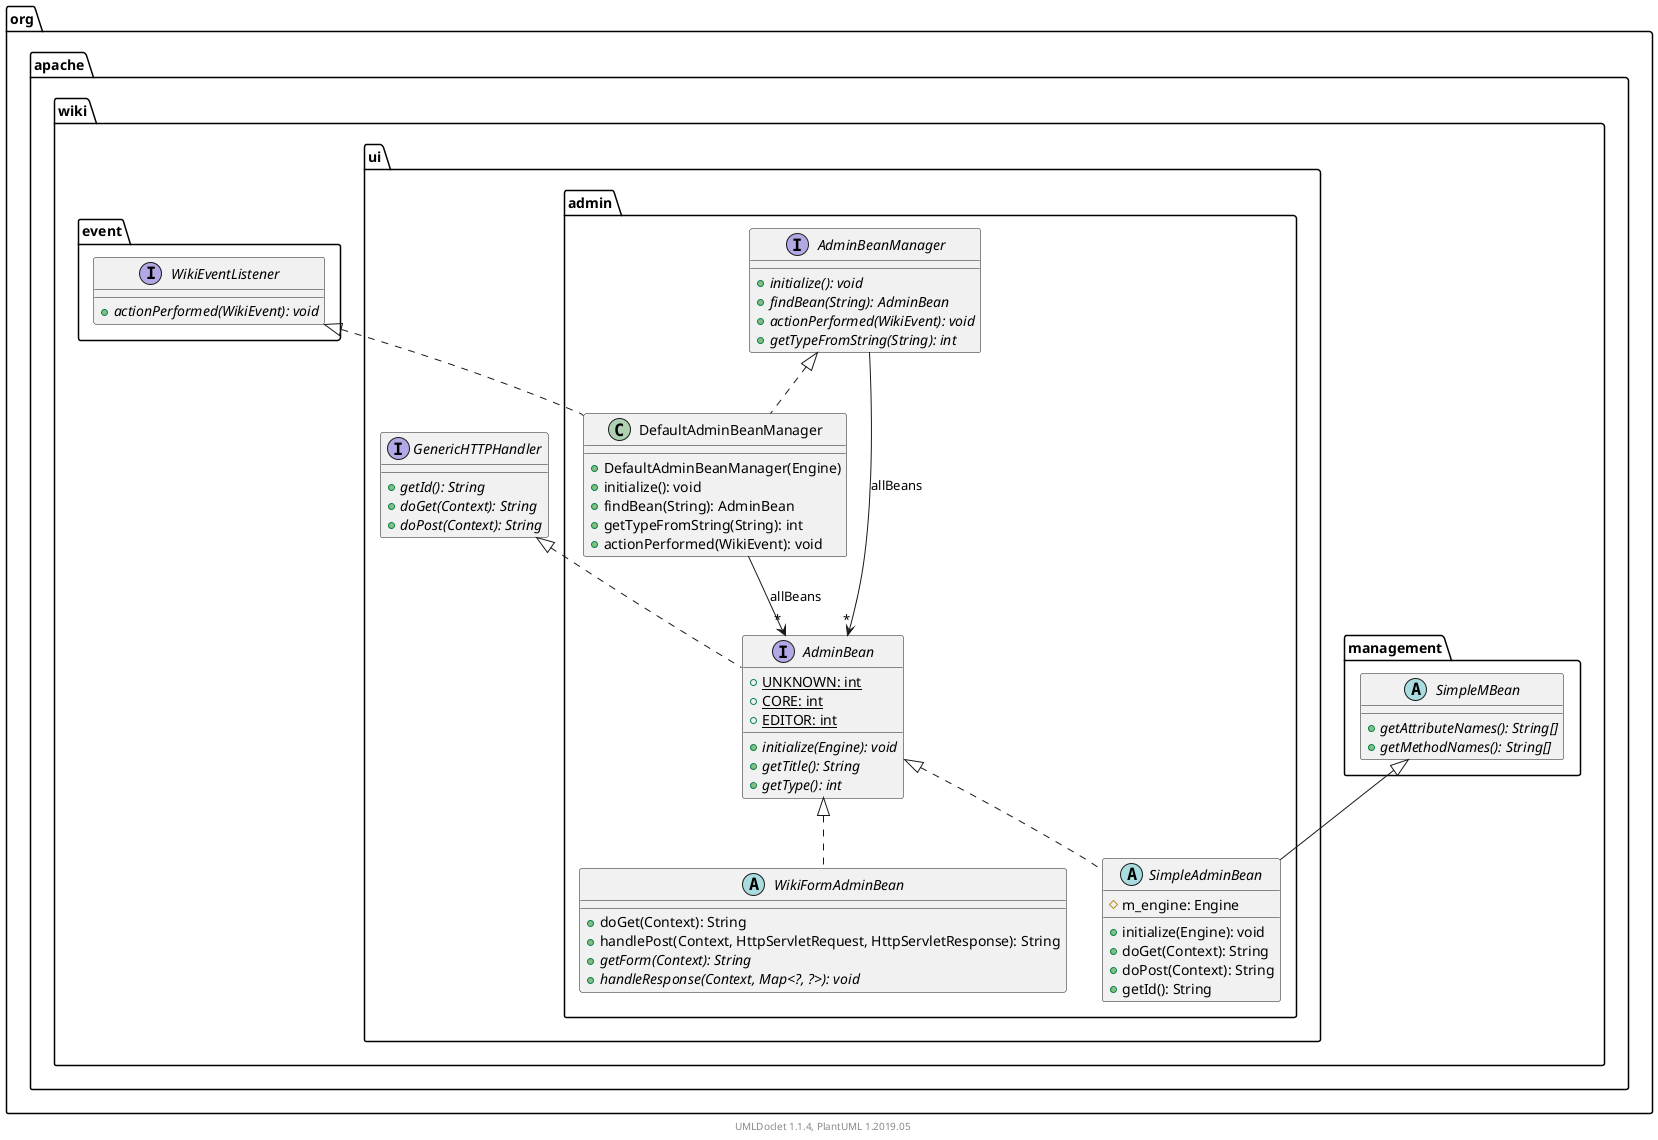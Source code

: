 @startuml

    namespace org.apache.wiki.ui.admin {

        interface AdminBean [[AdminBean.html]] {
            {static} +UNKNOWN: int
            {static} +CORE: int
            {static} +EDITOR: int
            {abstract} +initialize(Engine): void
            {abstract} +getTitle(): String
            {abstract} +getType(): int
        }

        abstract class WikiFormAdminBean [[WikiFormAdminBean.html]] {
            +doGet(Context): String
            +handlePost(Context, HttpServletRequest, HttpServletResponse): String
            {abstract} +getForm(Context): String
            {abstract} +handleResponse(Context, Map<?, ?>): void
        }

        abstract class SimpleAdminBean [[SimpleAdminBean.html]] {
            #m_engine: Engine
            +initialize(Engine): void
            +doGet(Context): String
            +doPost(Context): String
            +getId(): String
        }

        interface AdminBeanManager [[AdminBeanManager.html]] {
            {abstract} +initialize(): void
            {abstract} +findBean(String): AdminBean
            {abstract} +actionPerformed(WikiEvent): void
            {abstract} +getTypeFromString(String): int
        }

        class DefaultAdminBeanManager [[DefaultAdminBeanManager.html]] {
            +DefaultAdminBeanManager(Engine)
            +initialize(): void
            +findBean(String): AdminBean
            +getTypeFromString(String): int
            +actionPerformed(WikiEvent): void
        }

        interface org.apache.wiki.ui.GenericHTTPHandler {
            {abstract} +getId(): String
            {abstract} +doGet(Context): String
            {abstract} +doPost(Context): String
        }
        org.apache.wiki.ui.GenericHTTPHandler <|.. AdminBean

        AdminBean <|.. WikiFormAdminBean

        abstract class org.apache.wiki.management.SimpleMBean {
            {abstract} +getAttributeNames(): String[]
            {abstract} +getMethodNames(): String[]
        }
        org.apache.wiki.management.SimpleMBean <|-- SimpleAdminBean

        AdminBean <|.. SimpleAdminBean

        interface org.apache.wiki.event.WikiEventListener {
            {abstract} +actionPerformed(WikiEvent): void
        }
        org.apache.wiki.event.WikiEventListener <|.. DefaultAdminBeanManager

        AdminBeanManager <|.. DefaultAdminBeanManager

        AdminBeanManager --> "*" AdminBean: allBeans

        DefaultAdminBeanManager --> "*" AdminBean: allBeans

    }


    center footer UMLDoclet 1.1.4, PlantUML 1.2019.05
@enduml
